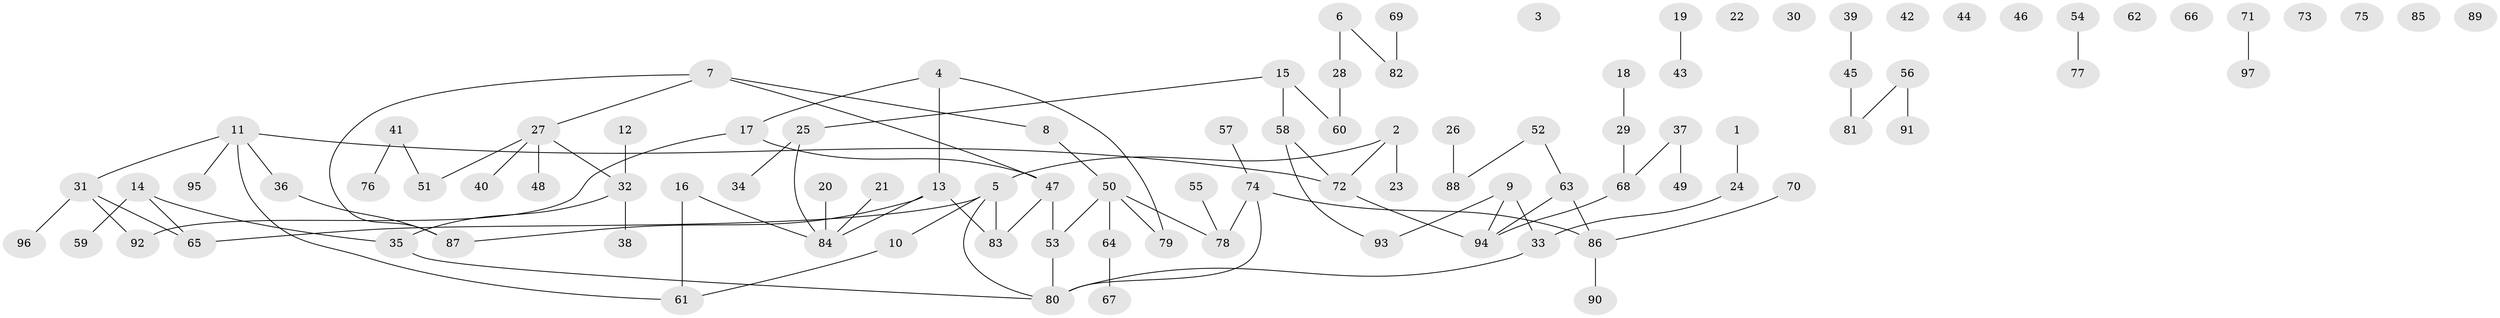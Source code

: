 // Generated by graph-tools (version 1.1) at 2025/13/03/09/25 04:13:01]
// undirected, 97 vertices, 97 edges
graph export_dot {
graph [start="1"]
  node [color=gray90,style=filled];
  1;
  2;
  3;
  4;
  5;
  6;
  7;
  8;
  9;
  10;
  11;
  12;
  13;
  14;
  15;
  16;
  17;
  18;
  19;
  20;
  21;
  22;
  23;
  24;
  25;
  26;
  27;
  28;
  29;
  30;
  31;
  32;
  33;
  34;
  35;
  36;
  37;
  38;
  39;
  40;
  41;
  42;
  43;
  44;
  45;
  46;
  47;
  48;
  49;
  50;
  51;
  52;
  53;
  54;
  55;
  56;
  57;
  58;
  59;
  60;
  61;
  62;
  63;
  64;
  65;
  66;
  67;
  68;
  69;
  70;
  71;
  72;
  73;
  74;
  75;
  76;
  77;
  78;
  79;
  80;
  81;
  82;
  83;
  84;
  85;
  86;
  87;
  88;
  89;
  90;
  91;
  92;
  93;
  94;
  95;
  96;
  97;
  1 -- 24;
  2 -- 5;
  2 -- 23;
  2 -- 72;
  4 -- 13;
  4 -- 17;
  4 -- 79;
  5 -- 10;
  5 -- 65;
  5 -- 80;
  5 -- 83;
  6 -- 28;
  6 -- 82;
  7 -- 8;
  7 -- 27;
  7 -- 47;
  7 -- 87;
  8 -- 50;
  9 -- 33;
  9 -- 93;
  9 -- 94;
  10 -- 61;
  11 -- 31;
  11 -- 36;
  11 -- 61;
  11 -- 72;
  11 -- 95;
  12 -- 32;
  13 -- 83;
  13 -- 84;
  13 -- 87;
  14 -- 35;
  14 -- 59;
  14 -- 65;
  15 -- 25;
  15 -- 58;
  15 -- 60;
  16 -- 61;
  16 -- 84;
  17 -- 47;
  17 -- 92;
  18 -- 29;
  19 -- 43;
  20 -- 84;
  21 -- 84;
  24 -- 33;
  25 -- 34;
  25 -- 84;
  26 -- 88;
  27 -- 32;
  27 -- 40;
  27 -- 48;
  27 -- 51;
  28 -- 60;
  29 -- 68;
  31 -- 65;
  31 -- 92;
  31 -- 96;
  32 -- 35;
  32 -- 38;
  33 -- 80;
  35 -- 80;
  36 -- 87;
  37 -- 49;
  37 -- 68;
  39 -- 45;
  41 -- 51;
  41 -- 76;
  45 -- 81;
  47 -- 53;
  47 -- 83;
  50 -- 53;
  50 -- 64;
  50 -- 78;
  50 -- 79;
  52 -- 63;
  52 -- 88;
  53 -- 80;
  54 -- 77;
  55 -- 78;
  56 -- 81;
  56 -- 91;
  57 -- 74;
  58 -- 72;
  58 -- 93;
  63 -- 86;
  63 -- 94;
  64 -- 67;
  68 -- 94;
  69 -- 82;
  70 -- 86;
  71 -- 97;
  72 -- 94;
  74 -- 78;
  74 -- 80;
  74 -- 86;
  86 -- 90;
}
